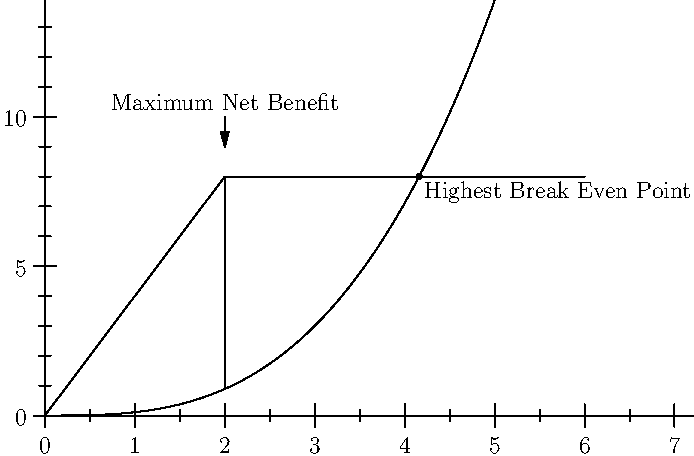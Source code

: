 size(12cm,8cm,IgnoreAspect);
import graph; 
xaxis(Ticks);
yaxis(Ticks);

real c(real x) {return x^3/9;}
real b(real x) {return 4*x;}

draw(graph(c,0,5));
draw(graph(b,0,2));
draw((2,8)--(6,8));

draw((2,8)--(2,0.89));
draw((2,10)--(2,9),Arrow);

dot((4.16,8));

label("Maximum Net Benefit",(2,10),N);
label("Highest Break Even Point",(4.16,8),SE);
